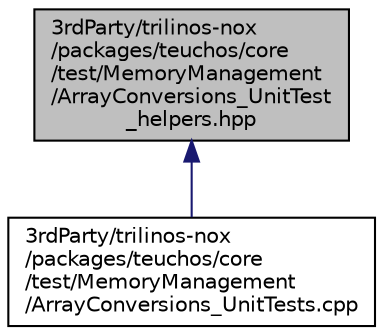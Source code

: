 digraph "3rdParty/trilinos-nox/packages/teuchos/core/test/MemoryManagement/ArrayConversions_UnitTest_helpers.hpp"
{
  edge [fontname="Helvetica",fontsize="10",labelfontname="Helvetica",labelfontsize="10"];
  node [fontname="Helvetica",fontsize="10",shape=record];
  Node1 [label="3rdParty/trilinos-nox\l/packages/teuchos/core\l/test/MemoryManagement\l/ArrayConversions_UnitTest\l_helpers.hpp",height=0.2,width=0.4,color="black", fillcolor="grey75", style="filled", fontcolor="black"];
  Node1 -> Node2 [dir="back",color="midnightblue",fontsize="10",style="solid",fontname="Helvetica"];
  Node2 [label="3rdParty/trilinos-nox\l/packages/teuchos/core\l/test/MemoryManagement\l/ArrayConversions_UnitTests.cpp",height=0.2,width=0.4,color="black", fillcolor="white", style="filled",URL="$d2/d6c/_array_conversions___unit_tests_8cpp.html"];
}
